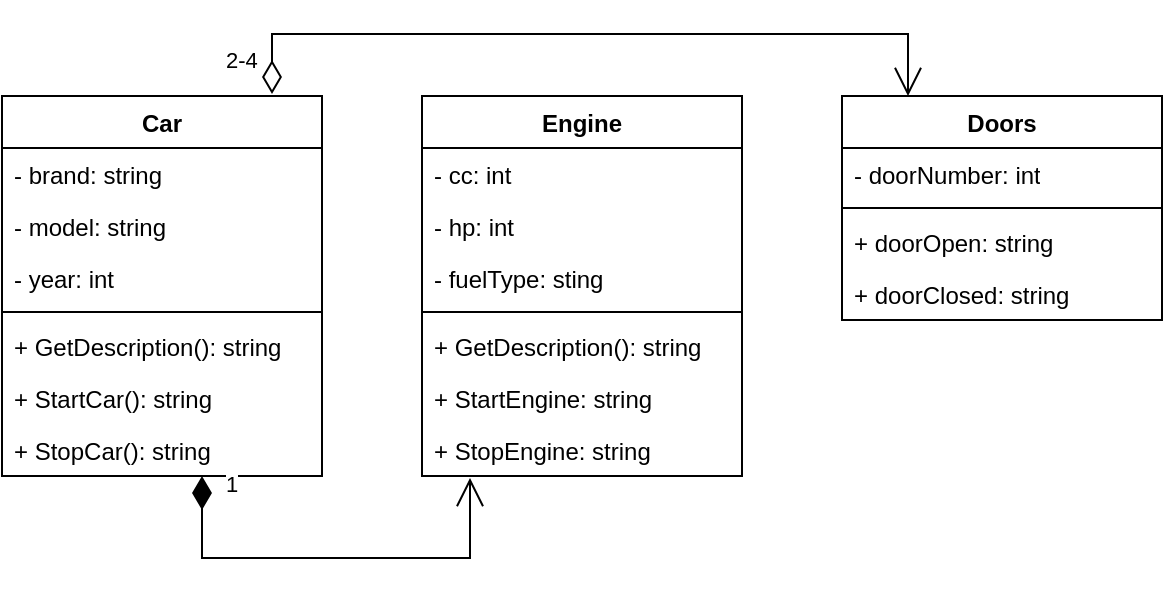 <mxfile version="24.2.2" type="device">
  <diagram id="C5RBs43oDa-KdzZeNtuy" name="Page-1">
    <mxGraphModel dx="819" dy="1595" grid="1" gridSize="10" guides="1" tooltips="1" connect="1" arrows="1" fold="1" page="1" pageScale="1" pageWidth="827" pageHeight="1169" math="0" shadow="0">
      <root>
        <mxCell id="WIyWlLk6GJQsqaUBKTNV-0" />
        <mxCell id="WIyWlLk6GJQsqaUBKTNV-1" parent="WIyWlLk6GJQsqaUBKTNV-0" />
        <mxCell id="jiRFIPkKcITZIgtzgBL7-14" value="Car" style="swimlane;fontStyle=1;align=center;verticalAlign=top;childLayout=stackLayout;horizontal=1;startSize=26;horizontalStack=0;resizeParent=1;resizeParentMax=0;resizeLast=0;collapsible=1;marginBottom=0;whiteSpace=wrap;html=1;" vertex="1" parent="WIyWlLk6GJQsqaUBKTNV-1">
          <mxGeometry x="120" y="-1071" width="160" height="190" as="geometry" />
        </mxCell>
        <mxCell id="jiRFIPkKcITZIgtzgBL7-15" value="- brand:&amp;nbsp;string&lt;div&gt;&lt;br&gt;&lt;/div&gt;" style="text;strokeColor=none;fillColor=none;align=left;verticalAlign=top;spacingLeft=4;spacingRight=4;overflow=hidden;rotatable=0;points=[[0,0.5],[1,0.5]];portConstraint=eastwest;whiteSpace=wrap;html=1;" vertex="1" parent="jiRFIPkKcITZIgtzgBL7-14">
          <mxGeometry y="26" width="160" height="26" as="geometry" />
        </mxCell>
        <mxCell id="jiRFIPkKcITZIgtzgBL7-28" value="- model: string" style="text;strokeColor=none;fillColor=none;align=left;verticalAlign=top;spacingLeft=4;spacingRight=4;overflow=hidden;rotatable=0;points=[[0,0.5],[1,0.5]];portConstraint=eastwest;whiteSpace=wrap;html=1;" vertex="1" parent="jiRFIPkKcITZIgtzgBL7-14">
          <mxGeometry y="52" width="160" height="26" as="geometry" />
        </mxCell>
        <mxCell id="jiRFIPkKcITZIgtzgBL7-29" value="- year: int" style="text;strokeColor=none;fillColor=none;align=left;verticalAlign=top;spacingLeft=4;spacingRight=4;overflow=hidden;rotatable=0;points=[[0,0.5],[1,0.5]];portConstraint=eastwest;whiteSpace=wrap;html=1;" vertex="1" parent="jiRFIPkKcITZIgtzgBL7-14">
          <mxGeometry y="78" width="160" height="26" as="geometry" />
        </mxCell>
        <mxCell id="jiRFIPkKcITZIgtzgBL7-31" value="" style="line;strokeWidth=1;fillColor=none;align=left;verticalAlign=middle;spacingTop=-1;spacingLeft=3;spacingRight=3;rotatable=0;labelPosition=right;points=[];portConstraint=eastwest;strokeColor=inherit;" vertex="1" parent="jiRFIPkKcITZIgtzgBL7-14">
          <mxGeometry y="104" width="160" height="8" as="geometry" />
        </mxCell>
        <mxCell id="jiRFIPkKcITZIgtzgBL7-37" value="+ GetDescription(): string" style="text;strokeColor=none;fillColor=none;align=left;verticalAlign=top;spacingLeft=4;spacingRight=4;overflow=hidden;rotatable=0;points=[[0,0.5],[1,0.5]];portConstraint=eastwest;whiteSpace=wrap;html=1;" vertex="1" parent="jiRFIPkKcITZIgtzgBL7-14">
          <mxGeometry y="112" width="160" height="26" as="geometry" />
        </mxCell>
        <mxCell id="jiRFIPkKcITZIgtzgBL7-40" value="+ StartCar(): string" style="text;strokeColor=none;fillColor=none;align=left;verticalAlign=top;spacingLeft=4;spacingRight=4;overflow=hidden;rotatable=0;points=[[0,0.5],[1,0.5]];portConstraint=eastwest;whiteSpace=wrap;html=1;" vertex="1" parent="jiRFIPkKcITZIgtzgBL7-14">
          <mxGeometry y="138" width="160" height="26" as="geometry" />
        </mxCell>
        <mxCell id="jiRFIPkKcITZIgtzgBL7-41" value="+ StopCar(): string" style="text;strokeColor=none;fillColor=none;align=left;verticalAlign=top;spacingLeft=4;spacingRight=4;overflow=hidden;rotatable=0;points=[[0,0.5],[1,0.5]];portConstraint=eastwest;whiteSpace=wrap;html=1;" vertex="1" parent="jiRFIPkKcITZIgtzgBL7-14">
          <mxGeometry y="164" width="160" height="26" as="geometry" />
        </mxCell>
        <mxCell id="jiRFIPkKcITZIgtzgBL7-18" value="Engine" style="swimlane;fontStyle=1;align=center;verticalAlign=top;childLayout=stackLayout;horizontal=1;startSize=26;horizontalStack=0;resizeParent=1;resizeParentMax=0;resizeLast=0;collapsible=1;marginBottom=0;whiteSpace=wrap;html=1;" vertex="1" parent="WIyWlLk6GJQsqaUBKTNV-1">
          <mxGeometry x="330" y="-1071" width="160" height="190" as="geometry" />
        </mxCell>
        <mxCell id="jiRFIPkKcITZIgtzgBL7-32" value="- cc: int" style="text;strokeColor=none;fillColor=none;align=left;verticalAlign=top;spacingLeft=4;spacingRight=4;overflow=hidden;rotatable=0;points=[[0,0.5],[1,0.5]];portConstraint=eastwest;whiteSpace=wrap;html=1;" vertex="1" parent="jiRFIPkKcITZIgtzgBL7-18">
          <mxGeometry y="26" width="160" height="26" as="geometry" />
        </mxCell>
        <mxCell id="jiRFIPkKcITZIgtzgBL7-33" value="- hp: int" style="text;strokeColor=none;fillColor=none;align=left;verticalAlign=top;spacingLeft=4;spacingRight=4;overflow=hidden;rotatable=0;points=[[0,0.5],[1,0.5]];portConstraint=eastwest;whiteSpace=wrap;html=1;" vertex="1" parent="jiRFIPkKcITZIgtzgBL7-18">
          <mxGeometry y="52" width="160" height="26" as="geometry" />
        </mxCell>
        <mxCell id="jiRFIPkKcITZIgtzgBL7-34" value="- fuelType: sting" style="text;strokeColor=none;fillColor=none;align=left;verticalAlign=top;spacingLeft=4;spacingRight=4;overflow=hidden;rotatable=0;points=[[0,0.5],[1,0.5]];portConstraint=eastwest;whiteSpace=wrap;html=1;" vertex="1" parent="jiRFIPkKcITZIgtzgBL7-18">
          <mxGeometry y="78" width="160" height="26" as="geometry" />
        </mxCell>
        <mxCell id="jiRFIPkKcITZIgtzgBL7-20" value="" style="line;strokeWidth=1;fillColor=none;align=left;verticalAlign=middle;spacingTop=-1;spacingLeft=3;spacingRight=3;rotatable=0;labelPosition=right;points=[];portConstraint=eastwest;strokeColor=inherit;" vertex="1" parent="jiRFIPkKcITZIgtzgBL7-18">
          <mxGeometry y="104" width="160" height="8" as="geometry" />
        </mxCell>
        <mxCell id="jiRFIPkKcITZIgtzgBL7-30" value="+ GetDescription(): string" style="text;strokeColor=none;fillColor=none;align=left;verticalAlign=top;spacingLeft=4;spacingRight=4;overflow=hidden;rotatable=0;points=[[0,0.5],[1,0.5]];portConstraint=eastwest;whiteSpace=wrap;html=1;" vertex="1" parent="jiRFIPkKcITZIgtzgBL7-18">
          <mxGeometry y="112" width="160" height="26" as="geometry" />
        </mxCell>
        <mxCell id="jiRFIPkKcITZIgtzgBL7-35" value="+ StartEngine: string&lt;div&gt;&lt;br&gt;&lt;/div&gt;" style="text;strokeColor=none;fillColor=none;align=left;verticalAlign=top;spacingLeft=4;spacingRight=4;overflow=hidden;rotatable=0;points=[[0,0.5],[1,0.5]];portConstraint=eastwest;whiteSpace=wrap;html=1;" vertex="1" parent="jiRFIPkKcITZIgtzgBL7-18">
          <mxGeometry y="138" width="160" height="26" as="geometry" />
        </mxCell>
        <mxCell id="jiRFIPkKcITZIgtzgBL7-36" value="+ StopEngine: string" style="text;strokeColor=none;fillColor=none;align=left;verticalAlign=top;spacingLeft=4;spacingRight=4;overflow=hidden;rotatable=0;points=[[0,0.5],[1,0.5]];portConstraint=eastwest;whiteSpace=wrap;html=1;" vertex="1" parent="jiRFIPkKcITZIgtzgBL7-18">
          <mxGeometry y="164" width="160" height="26" as="geometry" />
        </mxCell>
        <mxCell id="jiRFIPkKcITZIgtzgBL7-22" value="Doors" style="swimlane;fontStyle=1;align=center;verticalAlign=top;childLayout=stackLayout;horizontal=1;startSize=26;horizontalStack=0;resizeParent=1;resizeParentMax=0;resizeLast=0;collapsible=1;marginBottom=0;whiteSpace=wrap;html=1;" vertex="1" parent="WIyWlLk6GJQsqaUBKTNV-1">
          <mxGeometry x="540" y="-1071" width="160" height="112" as="geometry" />
        </mxCell>
        <mxCell id="jiRFIPkKcITZIgtzgBL7-23" value="- doorNumber: int" style="text;strokeColor=none;fillColor=none;align=left;verticalAlign=top;spacingLeft=4;spacingRight=4;overflow=hidden;rotatable=0;points=[[0,0.5],[1,0.5]];portConstraint=eastwest;whiteSpace=wrap;html=1;" vertex="1" parent="jiRFIPkKcITZIgtzgBL7-22">
          <mxGeometry y="26" width="160" height="26" as="geometry" />
        </mxCell>
        <mxCell id="jiRFIPkKcITZIgtzgBL7-24" value="" style="line;strokeWidth=1;fillColor=none;align=left;verticalAlign=middle;spacingTop=-1;spacingLeft=3;spacingRight=3;rotatable=0;labelPosition=right;points=[];portConstraint=eastwest;strokeColor=inherit;" vertex="1" parent="jiRFIPkKcITZIgtzgBL7-22">
          <mxGeometry y="52" width="160" height="8" as="geometry" />
        </mxCell>
        <mxCell id="jiRFIPkKcITZIgtzgBL7-38" value="+ doorOpen: string" style="text;strokeColor=none;fillColor=none;align=left;verticalAlign=top;spacingLeft=4;spacingRight=4;overflow=hidden;rotatable=0;points=[[0,0.5],[1,0.5]];portConstraint=eastwest;whiteSpace=wrap;html=1;" vertex="1" parent="jiRFIPkKcITZIgtzgBL7-22">
          <mxGeometry y="60" width="160" height="26" as="geometry" />
        </mxCell>
        <mxCell id="jiRFIPkKcITZIgtzgBL7-39" value="+ doorClosed: string&lt;div&gt;&lt;br&gt;&lt;/div&gt;" style="text;strokeColor=none;fillColor=none;align=left;verticalAlign=top;spacingLeft=4;spacingRight=4;overflow=hidden;rotatable=0;points=[[0,0.5],[1,0.5]];portConstraint=eastwest;whiteSpace=wrap;html=1;" vertex="1" parent="jiRFIPkKcITZIgtzgBL7-22">
          <mxGeometry y="86" width="160" height="26" as="geometry" />
        </mxCell>
        <mxCell id="jiRFIPkKcITZIgtzgBL7-27" value="2-4" style="endArrow=open;html=1;endSize=12;startArrow=diamondThin;startSize=14;startFill=0;edgeStyle=orthogonalEdgeStyle;align=left;verticalAlign=bottom;rounded=0;exitX=1;exitY=0;exitDx=0;exitDy=0;" edge="1" parent="WIyWlLk6GJQsqaUBKTNV-1">
          <mxGeometry x="-0.958" y="25" relative="1" as="geometry">
            <mxPoint x="255" y="-1072" as="sourcePoint" />
            <mxPoint x="573" y="-1071" as="targetPoint" />
            <mxPoint as="offset" />
            <Array as="points">
              <mxPoint x="255" y="-1102" />
              <mxPoint x="573" y="-1102" />
            </Array>
          </mxGeometry>
        </mxCell>
        <mxCell id="jiRFIPkKcITZIgtzgBL7-26" value="1" style="endArrow=open;html=1;endSize=12;startArrow=diamondThin;startSize=14;startFill=1;edgeStyle=orthogonalEdgeStyle;align=left;verticalAlign=bottom;rounded=0;" edge="1" parent="WIyWlLk6GJQsqaUBKTNV-1">
          <mxGeometry x="-0.886" y="10" relative="1" as="geometry">
            <mxPoint x="220" y="-881" as="sourcePoint" />
            <mxPoint x="354" y="-880" as="targetPoint" />
            <Array as="points">
              <mxPoint x="220" y="-840" />
              <mxPoint x="354" y="-840" />
            </Array>
            <mxPoint as="offset" />
          </mxGeometry>
        </mxCell>
      </root>
    </mxGraphModel>
  </diagram>
</mxfile>
